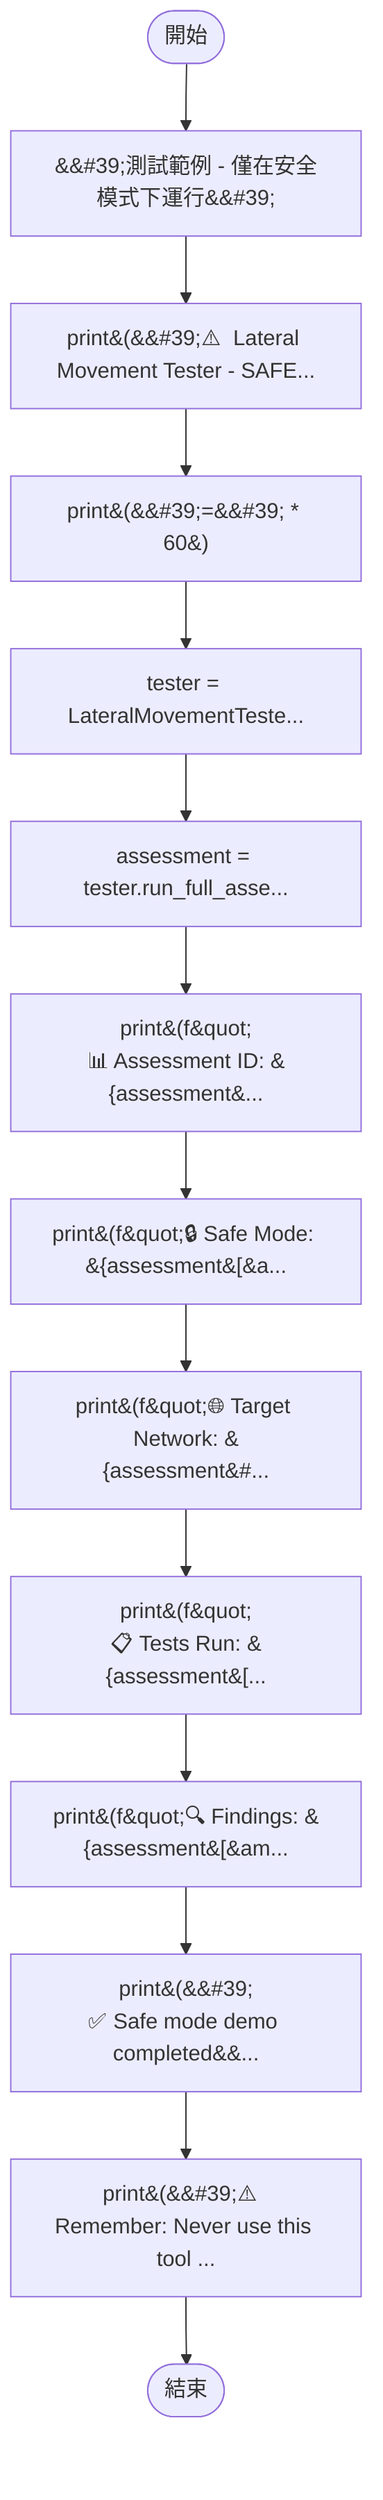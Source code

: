 flowchart TB
    n1([開始])
    n2([結束])
    n3[&amp;&#35;39;測試範例 - 僅在安全模式下運行&amp;&#35;39;]
    n4[print&#40;&amp;&#35;39;⚠️  Lateral Movement Tester - SAFE...]
    n5[print&#40;&amp;&#35;39;=&amp;&#35;39; * 60&#41;]
    n6[tester = LateralMovementTeste...]
    n7[assessment = tester.run_full_asse...]
    n8[print&#40;f&amp;quot;\n📊 Assessment ID: &#123;assessment&...]
    n9[print&#40;f&amp;quot;🔒 Safe Mode: &#123;assessment&#91;&a...]
    n10[print&#40;f&amp;quot;🌐 Target Network: &#123;assessment&#...]
    n11[print&#40;f&amp;quot;\n📋 Tests Run: &#123;assessment&#91;...]
    n12[print&#40;f&amp;quot;🔍 Findings: &#123;assessment&#91;&am...]
    n13[print&#40;&amp;&#35;39;\n✅ Safe mode demo completed&amp;&...]
    n14[print&#40;&amp;&#35;39;⚠️  Remember: Never use this tool ...]
    n1 --> n3
    n3 --> n4
    n4 --> n5
    n5 --> n6
    n6 --> n7
    n7 --> n8
    n8 --> n9
    n9 --> n10
    n10 --> n11
    n11 --> n12
    n12 --> n13
    n13 --> n14
    n14 --> n2
